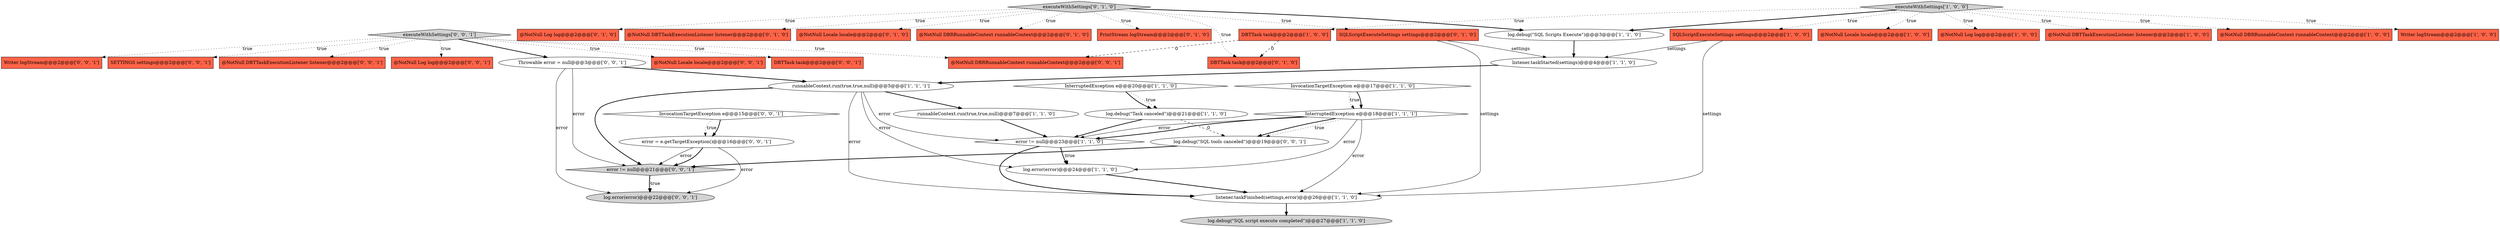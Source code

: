 digraph {
3 [style = filled, label = "listener.taskStarted(settings)@@@4@@@['1', '1', '0']", fillcolor = white, shape = ellipse image = "AAA0AAABBB1BBB"];
21 [style = filled, label = "@NotNull Log log@@@2@@@['0', '1', '0']", fillcolor = tomato, shape = box image = "AAA0AAABBB2BBB"];
30 [style = filled, label = "Writer logStream@@@2@@@['0', '0', '1']", fillcolor = tomato, shape = box image = "AAA0AAABBB3BBB"];
27 [style = filled, label = "executeWithSettings['0', '1', '0']", fillcolor = lightgray, shape = diamond image = "AAA0AAABBB2BBB"];
5 [style = filled, label = "InvocationTargetException e@@@17@@@['1', '1', '0']", fillcolor = white, shape = diamond image = "AAA0AAABBB1BBB"];
9 [style = filled, label = "executeWithSettings['1', '0', '0']", fillcolor = lightgray, shape = diamond image = "AAA0AAABBB1BBB"];
12 [style = filled, label = "@NotNull Locale locale@@@2@@@['1', '0', '0']", fillcolor = tomato, shape = box image = "AAA0AAABBB1BBB"];
2 [style = filled, label = "@NotNull Log log@@@2@@@['1', '0', '0']", fillcolor = tomato, shape = box image = "AAA0AAABBB1BBB"];
0 [style = filled, label = "@NotNull DBTTaskExecutionListener listener@@@2@@@['1', '0', '0']", fillcolor = tomato, shape = box image = "AAA0AAABBB1BBB"];
13 [style = filled, label = "listener.taskFinished(settings,error)@@@26@@@['1', '1', '0']", fillcolor = white, shape = ellipse image = "AAA0AAABBB1BBB"];
6 [style = filled, label = "InterruptedException e@@@20@@@['1', '1', '0']", fillcolor = white, shape = diamond image = "AAA0AAABBB1BBB"];
23 [style = filled, label = "@NotNull DBTTaskExecutionListener listener@@@2@@@['0', '1', '0']", fillcolor = tomato, shape = box image = "AAA0AAABBB2BBB"];
18 [style = filled, label = "runnableContext.run(true,true,null)@@@7@@@['1', '1', '0']", fillcolor = white, shape = ellipse image = "AAA0AAABBB1BBB"];
37 [style = filled, label = "SETTINGS settings@@@2@@@['0', '0', '1']", fillcolor = tomato, shape = box image = "AAA0AAABBB3BBB"];
26 [style = filled, label = "DBTTask task@@@2@@@['0', '1', '0']", fillcolor = tomato, shape = box image = "AAA1AAABBB2BBB"];
11 [style = filled, label = "log.error(error)@@@24@@@['1', '1', '0']", fillcolor = white, shape = ellipse image = "AAA0AAABBB1BBB"];
1 [style = filled, label = "@NotNull DBRRunnableContext runnableContext@@@2@@@['1', '0', '0']", fillcolor = tomato, shape = box image = "AAA0AAABBB1BBB"];
33 [style = filled, label = "error = e.getTargetException()@@@16@@@['0', '0', '1']", fillcolor = white, shape = ellipse image = "AAA0AAABBB3BBB"];
35 [style = filled, label = "@NotNull DBTTaskExecutionListener listener@@@2@@@['0', '0', '1']", fillcolor = tomato, shape = box image = "AAA0AAABBB3BBB"];
19 [style = filled, label = "InterruptedException e@@@18@@@['1', '1', '1']", fillcolor = white, shape = diamond image = "AAA0AAABBB1BBB"];
8 [style = filled, label = "SQLScriptExecuteSettings settings@@@2@@@['1', '0', '0']", fillcolor = tomato, shape = box image = "AAA0AAABBB1BBB"];
20 [style = filled, label = "@NotNull Locale locale@@@2@@@['0', '1', '0']", fillcolor = tomato, shape = box image = "AAA0AAABBB2BBB"];
29 [style = filled, label = "@NotNull Log log@@@2@@@['0', '0', '1']", fillcolor = tomato, shape = box image = "AAA0AAABBB3BBB"];
40 [style = filled, label = "@NotNull DBRRunnableContext runnableContext@@@2@@@['0', '0', '1']", fillcolor = tomato, shape = box image = "AAA0AAABBB3BBB"];
34 [style = filled, label = "error != null@@@21@@@['0', '0', '1']", fillcolor = lightgray, shape = diamond image = "AAA0AAABBB3BBB"];
16 [style = filled, label = "log.debug(\"SQL Scripts Execute\")@@@3@@@['1', '1', '0']", fillcolor = white, shape = ellipse image = "AAA0AAABBB1BBB"];
32 [style = filled, label = "Throwable error = null@@@3@@@['0', '0', '1']", fillcolor = white, shape = ellipse image = "AAA0AAABBB3BBB"];
17 [style = filled, label = "DBTTask task@@@2@@@['1', '0', '0']", fillcolor = tomato, shape = box image = "AAA1AAABBB1BBB"];
36 [style = filled, label = "log.error(error)@@@22@@@['0', '0', '1']", fillcolor = lightgray, shape = ellipse image = "AAA0AAABBB3BBB"];
22 [style = filled, label = "@NotNull DBRRunnableContext runnableContext@@@2@@@['0', '1', '0']", fillcolor = tomato, shape = box image = "AAA0AAABBB2BBB"];
14 [style = filled, label = "error != null@@@23@@@['1', '1', '0']", fillcolor = white, shape = diamond image = "AAA0AAABBB1BBB"];
10 [style = filled, label = "log.debug(\"Task canceled\")@@@21@@@['1', '1', '0']", fillcolor = white, shape = ellipse image = "AAA0AAABBB1BBB"];
41 [style = filled, label = "log.debug(\"SQL tools canceled\")@@@19@@@['0', '0', '1']", fillcolor = white, shape = ellipse image = "AAA0AAABBB3BBB"];
31 [style = filled, label = "InvocationTargetException e@@@15@@@['0', '0', '1']", fillcolor = white, shape = diamond image = "AAA0AAABBB3BBB"];
7 [style = filled, label = "runnableContext.run(true,true,null)@@@5@@@['1', '1', '1']", fillcolor = white, shape = ellipse image = "AAA0AAABBB1BBB"];
24 [style = filled, label = "SQLScriptExecuteSettings settings@@@2@@@['0', '1', '0']", fillcolor = tomato, shape = box image = "AAA0AAABBB2BBB"];
38 [style = filled, label = "@NotNull Locale locale@@@2@@@['0', '0', '1']", fillcolor = tomato, shape = box image = "AAA0AAABBB3BBB"];
39 [style = filled, label = "executeWithSettings['0', '0', '1']", fillcolor = lightgray, shape = diamond image = "AAA0AAABBB3BBB"];
4 [style = filled, label = "log.debug(\"SQL script execute completed\")@@@27@@@['1', '1', '0']", fillcolor = lightgray, shape = ellipse image = "AAA0AAABBB1BBB"];
15 [style = filled, label = "Writer logStream@@@2@@@['1', '0', '0']", fillcolor = tomato, shape = box image = "AAA0AAABBB1BBB"];
28 [style = filled, label = "DBTTask task@@@2@@@['0', '0', '1']", fillcolor = tomato, shape = box image = "AAA0AAABBB3BBB"];
25 [style = filled, label = "PrintStream logStream@@@2@@@['0', '1', '0']", fillcolor = tomato, shape = box image = "AAA0AAABBB2BBB"];
39->35 [style = dotted, label="true"];
16->3 [style = bold, label=""];
9->12 [style = dotted, label="true"];
9->0 [style = dotted, label="true"];
32->36 [style = solid, label="error"];
27->22 [style = dotted, label="true"];
27->25 [style = dotted, label="true"];
10->14 [style = bold, label=""];
5->19 [style = dotted, label="true"];
27->26 [style = dotted, label="true"];
9->17 [style = dotted, label="true"];
34->36 [style = dotted, label="true"];
33->34 [style = solid, label="error"];
39->38 [style = dotted, label="true"];
19->13 [style = solid, label="error"];
27->23 [style = dotted, label="true"];
32->7 [style = bold, label=""];
39->30 [style = dotted, label="true"];
27->24 [style = dotted, label="true"];
32->34 [style = solid, label="error"];
27->21 [style = dotted, label="true"];
27->16 [style = bold, label=""];
8->13 [style = solid, label="settings"];
31->33 [style = dotted, label="true"];
9->16 [style = bold, label=""];
19->14 [style = solid, label="error"];
39->29 [style = dotted, label="true"];
9->8 [style = dotted, label="true"];
6->10 [style = dotted, label="true"];
5->19 [style = bold, label=""];
39->37 [style = dotted, label="true"];
10->41 [style = dashed, label="0"];
7->34 [style = bold, label=""];
19->14 [style = bold, label=""];
3->7 [style = bold, label=""];
19->41 [style = bold, label=""];
24->3 [style = solid, label="settings"];
27->20 [style = dotted, label="true"];
17->40 [style = dashed, label="0"];
31->33 [style = bold, label=""];
6->10 [style = bold, label=""];
34->36 [style = bold, label=""];
11->13 [style = bold, label=""];
39->32 [style = bold, label=""];
9->2 [style = dotted, label="true"];
19->41 [style = dotted, label="true"];
9->1 [style = dotted, label="true"];
7->18 [style = bold, label=""];
14->11 [style = dotted, label="true"];
19->11 [style = solid, label="error"];
8->3 [style = solid, label="settings"];
9->15 [style = dotted, label="true"];
39->40 [style = dotted, label="true"];
39->28 [style = dotted, label="true"];
7->14 [style = solid, label="error"];
17->26 [style = dashed, label="0"];
14->13 [style = bold, label=""];
7->11 [style = solid, label="error"];
33->36 [style = solid, label="error"];
24->13 [style = solid, label="settings"];
7->13 [style = solid, label="error"];
14->11 [style = bold, label=""];
33->34 [style = bold, label=""];
18->14 [style = bold, label=""];
41->34 [style = bold, label=""];
13->4 [style = bold, label=""];
}
